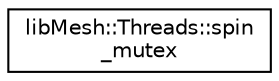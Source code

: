 digraph "类继承关系图"
{
 // INTERACTIVE_SVG=YES
  edge [fontname="Helvetica",fontsize="10",labelfontname="Helvetica",labelfontsize="10"];
  node [fontname="Helvetica",fontsize="10",shape=record];
  rankdir="LR";
  Node1 [label="libMesh::Threads::spin\l_mutex",height=0.2,width=0.4,color="black", fillcolor="white", style="filled",URL="$classlibMesh_1_1Threads_1_1spin__mutex.html",tooltip="Spin mutex. "];
}
